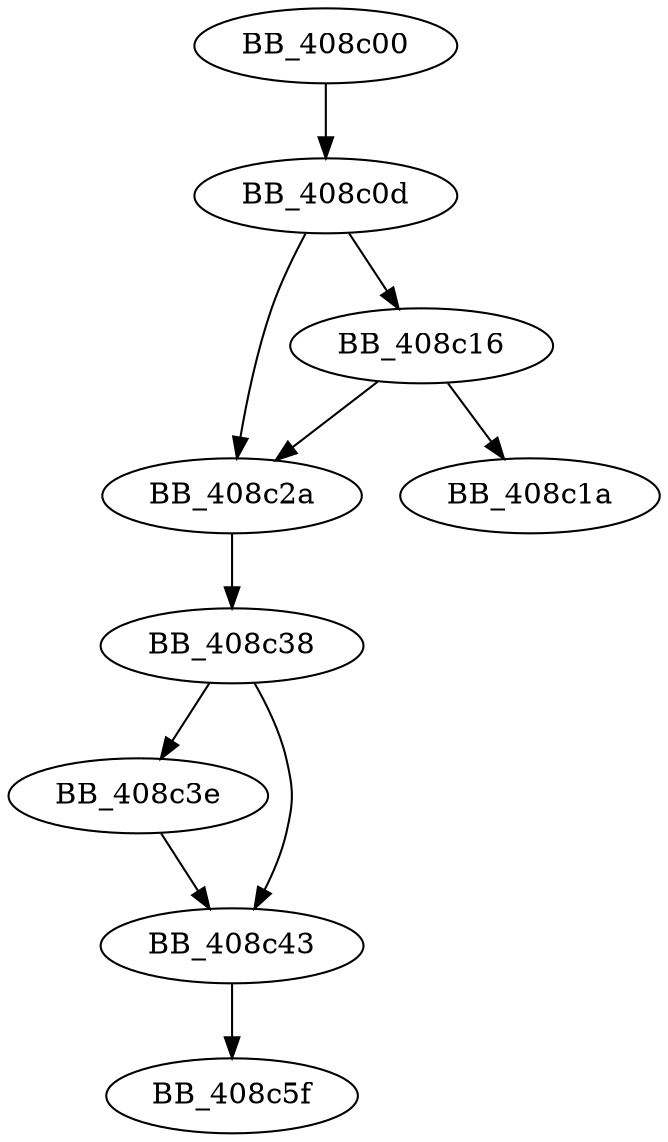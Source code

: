 DiGraph sub_408C00{
BB_408c00->BB_408c0d
BB_408c0d->BB_408c16
BB_408c0d->BB_408c2a
BB_408c16->BB_408c1a
BB_408c16->BB_408c2a
BB_408c2a->BB_408c38
BB_408c38->BB_408c3e
BB_408c38->BB_408c43
BB_408c3e->BB_408c43
BB_408c43->BB_408c5f
}
